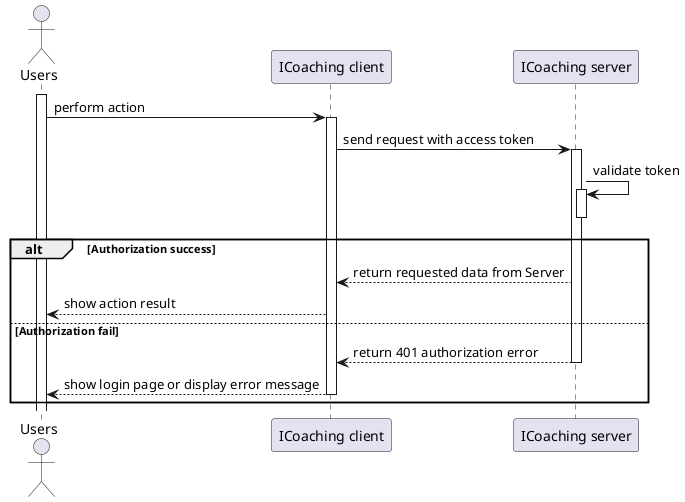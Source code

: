 @startuml authorization
actor Users as user
participant "ICoaching client" as client
participant "ICoaching server" as server 

user++

user -> client++: perform action 

client -> server++: send request with access token

server -> server++--: validate token

alt Authorization success
    server --> client: return requested data from Server
    client --> user: show action result
else Authorization fail
    server --> client--: return 401 authorization error
    client --> user--: show login page or display error message
end
@enduml